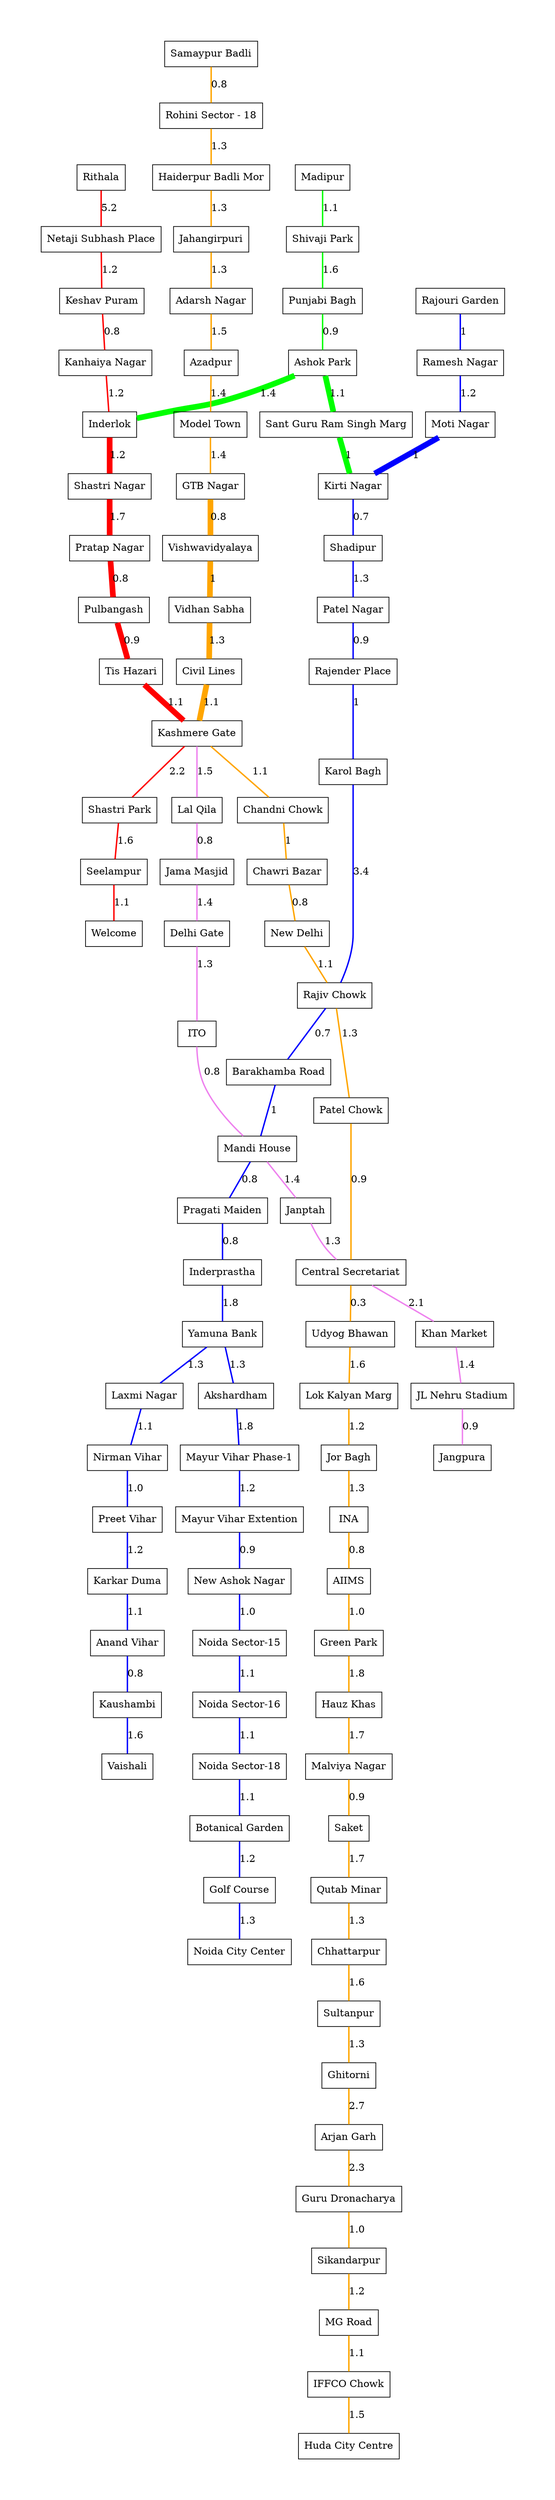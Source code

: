 graph G {
node [shape=rect,dpi=600] margin=0.75

//red
"Rithala" -- "Netaji Subhash Place" [label="5.2",color=red ,penwidth="2"];
"Netaji Subhash Place" -- "Keshav Puram" [label="1.2",color=red ,penwidth="2"];
"Keshav Puram" -- "Kanhaiya Nagar" [label="0.8",color=red ,penwidth="2"];
"Kanhaiya Nagar" -- "Inderlok" [label="1.2",color=red ,penwidth="2"];
"Inderlok" -- "Shastri Nagar" [label="1.2",color=red ,penwidth="8"];
"Shastri Nagar" -- "Pratap Nagar" [label="1.7",color=red ,penwidth="8"];
"Pratap Nagar" -- "Pulbangash" [label="0.8",color=red ,penwidth="8"];
"Pulbangash" -- "Tis Hazari" [label="0.9",color=red ,penwidth="8"];
"Tis Hazari" -- "Kashmere Gate" [label="1.1",color=red ,penwidth="8"];
"Kashmere Gate" -- "Shastri Park" [label="2.2",color=red ,penwidth="2"];
"Shastri Park" -- "Seelampur" [label="1.6",color=red ,penwidth="2"];
"Seelampur" -- "Welcome" [label="1.1",color=red ,penwidth="2"];

//blue
"Rajouri Garden" -- "Ramesh Nagar" [label="1",color=blue ,penwidth="2"];
"Ramesh Nagar" -- "Moti Nagar" [label="1.2",color=blue ,penwidth="2"];
"Moti Nagar" -- "Kirti Nagar" [label="1",color=blue ,penwidth="8"];
"Kirti Nagar" -- "Shadipur" [label="0.7",color=blue ,penwidth="2"];
"Shadipur" -- "Patel Nagar" [label="1.3",color=blue ,penwidth="2"];
"Patel Nagar" -- "Rajender Place" [label="0.9",color=blue ,penwidth="2"];
"Rajender Place" -- "Karol Bagh" [label="1",color=blue ,penwidth="2"];
"Karol Bagh" -- "Rajiv Chowk" [label="3.4",color=blue ,penwidth="2"];
"Rajiv Chowk" -- "Barakhamba Road" [label="0.7",color=blue ,penwidth="2"];
"Barakhamba Road" -- "Mandi House" [label="1",color=blue ,penwidth="2"];
"Mandi House" -- "Pragati Maiden" [label="0.8",color=blue ,penwidth="2"];
"Pragati Maiden" -- "Inderprastha" [label="0.8",color=blue ,penwidth="2"];
"Inderprastha" -- "Yamuna Bank" [label="1.8",color=blue ,penwidth="2"];
"Yamuna Bank" -- "Laxmi Nagar" [label="1.3",color=blue ,penwidth="2"];
"Laxmi Nagar" -- "Nirman Vihar" [label="1.1",color=blue ,penwidth="2"];
"Nirman Vihar" -- "Preet Vihar" [label="1.0",color=blue ,penwidth="2"];
"Preet Vihar" -- "Karkar Duma" [label="1.2",color=blue ,penwidth="2"];
"Karkar Duma" -- "Anand Vihar" [label="1.1",color=blue ,penwidth="2"];
"Anand Vihar" -- "Kaushambi" [label="0.8",color=blue ,penwidth="2"];
"Kaushambi" -- "Vaishali" [label="1.6",color=blue ,penwidth="2"];
"Yamuna Bank" -- "Akshardham" [label="1.3",color=blue ,penwidth="2"];
"Akshardham" -- "Mayur Vihar Phase-1" [label="1.8",color=blue ,penwidth="2"];
"Mayur Vihar Phase-1" -- "Mayur Vihar Extention" [label="1.2",color=blue ,penwidth="2"];
"Mayur Vihar Extention" -- "New Ashok Nagar" [label="0.9",color=blue ,penwidth="2"];
"New Ashok Nagar" -- "Noida Sector-15" [label="1.0",color=blue ,penwidth="2"];
"Noida Sector-15" -- "Noida Sector-16" [label="1.1",color=blue ,penwidth="2"];
"Noida Sector-16" -- "Noida Sector-18" [label="1.1",color=blue ,penwidth="2"];
"Noida Sector-18" -- "Botanical Garden" [label="1.1",color=blue ,penwidth="2"];
"Botanical Garden" -- "Golf Course" [label="1.2",color=blue ,penwidth="2"];
"Golf Course" -- "Noida City Center" [label="1.3",color=blue ,penwidth="2"];

//green
"Madipur" -- "Shivaji Park" [label="1.1",color=green ,penwidth="2"];
"Shivaji Park" -- "Punjabi Bagh" [label="1.6",color=green ,penwidth="2"];
"Punjabi Bagh" -- "Ashok Park" [label="0.9",color=green ,penwidth="2"];
"Ashok Park" -- "Inderlok" [label="1.4",color=green ,penwidth="8"];
"Ashok Park" -- "Sant Guru Ram Singh Marg" [label="1.1",color=green ,penwidth="8"];
"Sant Guru Ram Singh Marg" -- "Kirti Nagar" [label="1",color=green ,penwidth="8"];

//violet
"Kashmere Gate" -- "Lal Qila" [label="1.5",color=violet ,penwidth="2"];
"Lal Qila" -- "Jama Masjid" [label="0.8",color=violet ,penwidth="2"];
"Jama Masjid" -- "Delhi Gate" [label="1.4",color=violet ,penwidth="2"];
"Delhi Gate" -- "ITO" [label="1.3",color=violet ,penwidth="2"];
"ITO" -- "Mandi House" [label="0.8",color=violet ,penwidth="2"];
"Mandi House" -- "Janptah" [label="1.4",color=violet ,penwidth="2"];
"Janptah" -- "Central Secretariat" [label="1.3",color=violet ,penwidth="2"];
"Central Secretariat" -- "Khan Market" [label="2.1",color=violet ,penwidth="2"];
"Khan Market" -- "JL Nehru Stadium" [label="1.4",color=violet ,penwidth="2"];
"JL Nehru Stadium" -- "Jangpura" [label="0.9",color=violet ,penwidth="2"];

//orange
"Vishwavidyalaya" -- "Vidhan Sabha" [label="1",color=orange ,penwidth="8"];
"Vidhan Sabha" -- "Civil Lines" [label="1.3",color=orange ,penwidth="8"];
"Civil Lines" -- "Kashmere Gate" [label="1.1",color=orange ,penwidth="8"];
"Kashmere Gate" -- "Chandni Chowk" [label="1.1",color=orange ,penwidth="2"];
"Chandni Chowk" -- "Chawri Bazar" [label="1",color=orange ,penwidth="2"];
"Chawri Bazar" -- "New Delhi" [label="0.8",color=orange ,penwidth="2"];
"New Delhi" -- "Rajiv Chowk" [label="1.1",color=orange ,penwidth="2"];
"Rajiv Chowk" -- "Patel Chowk" [label="1.3",color=orange ,penwidth="2"];
"Patel Chowk" -- "Central Secretariat" [label="0.9",color=orange ,penwidth="2"];
"Central Secretariat" -- "Udyog Bhawan" [label="0.3",color=orange ,penwidth="2"];
"Udyog Bhawan" -- "Lok Kalyan Marg" [label="1.6",color=orange ,penwidth="2"];
"Lok Kalyan Marg" -- "Jor Bagh" [label="1.2",color=orange ,penwidth="2"];
"Samaypur Badli" -- "Rohini Sector - 18" [label="0.8",color=orange ,penwidth="2"];
"Rohini Sector - 18" -- "Haiderpur Badli Mor" [label="1.3",color=orange ,penwidth="2"];
"Haiderpur Badli Mor" -- "Jahangirpuri" [label="1.3",color=orange ,penwidth="2"];
"Jahangirpuri" -- "Adarsh Nagar" [label="1.3",color=orange ,penwidth="2"];
"Adarsh Nagar" -- "Azadpur" [label="1.5",color=orange ,penwidth="2"];
"Azadpur" -- "Model Town" [label="1.4",color=orange ,penwidth="2"];
"Model Town" -- "GTB Nagar" [label="1.4",color=orange ,penwidth="2"];
"GTB Nagar" -- "Vishwavidyalaya" [label="0.8",color=orange ,penwidth="8"];
"Jor Bagh" -- "INA" [label="1.3",color=orange ,penwidth="2"];
"INA" -- "AIIMS" [label="0.8",color=orange ,penwidth="2"];
"AIIMS" -- "Green Park" [label="1.0",color=orange ,penwidth="2"];
"Green Park" -- "Hauz Khas" [label="1.8",color=orange ,penwidth="2"];
"Hauz Khas" -- "Malviya Nagar" [label="1.7",color=orange ,penwidth="2"];
"Malviya Nagar" -- "Saket" [label="0.9",color=orange ,penwidth="2"];
"Saket" -- "Qutab Minar" [label="1.7",color=orange ,penwidth="2"];
"Qutab Minar" -- "Chhattarpur" [label="1.3",color=orange ,penwidth="2"];
"Chhattarpur" -- "Sultanpur" [label="1.6",color=orange ,penwidth="2"];
"Sultanpur" -- "Ghitorni" [label="1.3",color=orange ,penwidth="2"];
"Ghitorni" -- "Arjan Garh" [label="2.7",color=orange ,penwidth="2"];
"Arjan Garh" -- "Guru Dronacharya" [label="2.3",color=orange ,penwidth="2"];
"Guru Dronacharya" -- "Sikandarpur" [label="1.0",color=orange ,penwidth="2"];
"Sikandarpur" -- "MG Road" [label="1.2",color=orange ,penwidth="2"];
"MG Road" -- "IFFCO Chowk" [label="1.1",color=orange ,penwidth="2"];
"IFFCO Chowk" -- "Huda City Centre" [label="1.5",color=orange ,penwidth="2"];
}